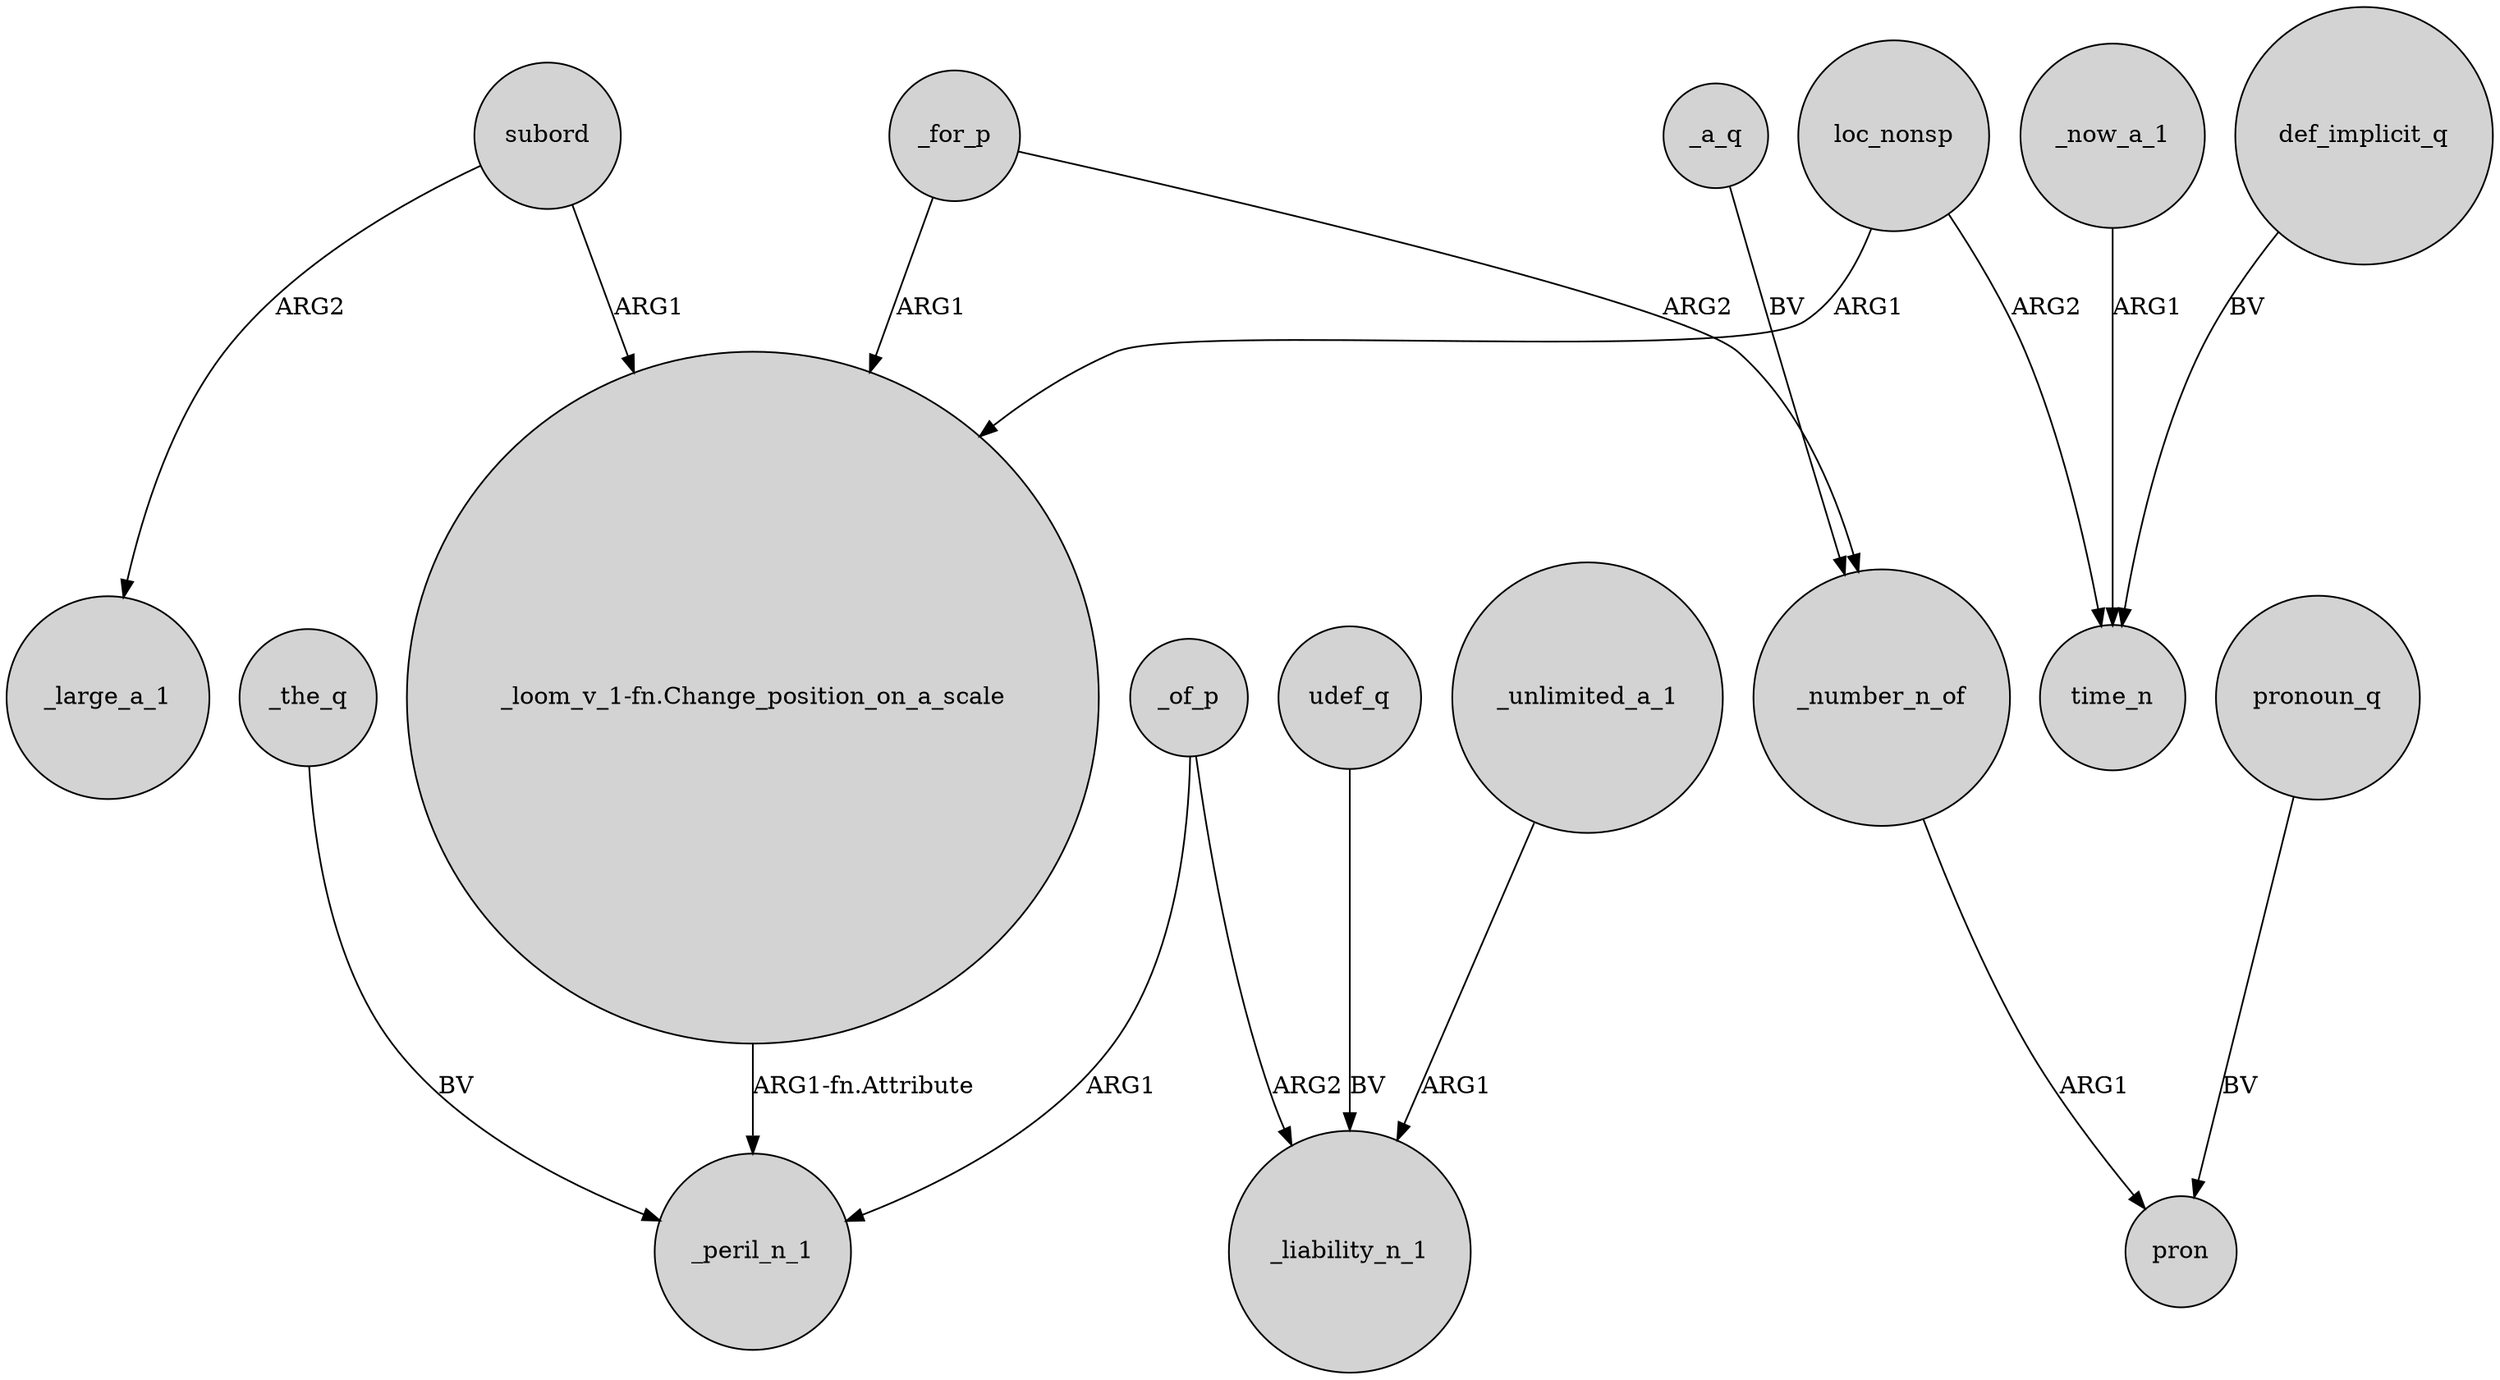 digraph {
	node [shape=circle style=filled]
	loc_nonsp -> "_loom_v_1-fn.Change_position_on_a_scale" [label=ARG1]
	_number_n_of -> pron [label=ARG1]
	loc_nonsp -> time_n [label=ARG2]
	_of_p -> _liability_n_1 [label=ARG2]
	_a_q -> _number_n_of [label=BV]
	_the_q -> _peril_n_1 [label=BV]
	subord -> "_loom_v_1-fn.Change_position_on_a_scale" [label=ARG1]
	_now_a_1 -> time_n [label=ARG1]
	_unlimited_a_1 -> _liability_n_1 [label=ARG1]
	subord -> _large_a_1 [label=ARG2]
	_for_p -> "_loom_v_1-fn.Change_position_on_a_scale" [label=ARG1]
	_for_p -> _number_n_of [label=ARG2]
	pronoun_q -> pron [label=BV]
	def_implicit_q -> time_n [label=BV]
	"_loom_v_1-fn.Change_position_on_a_scale" -> _peril_n_1 [label="ARG1-fn.Attribute"]
	_of_p -> _peril_n_1 [label=ARG1]
	udef_q -> _liability_n_1 [label=BV]
}
